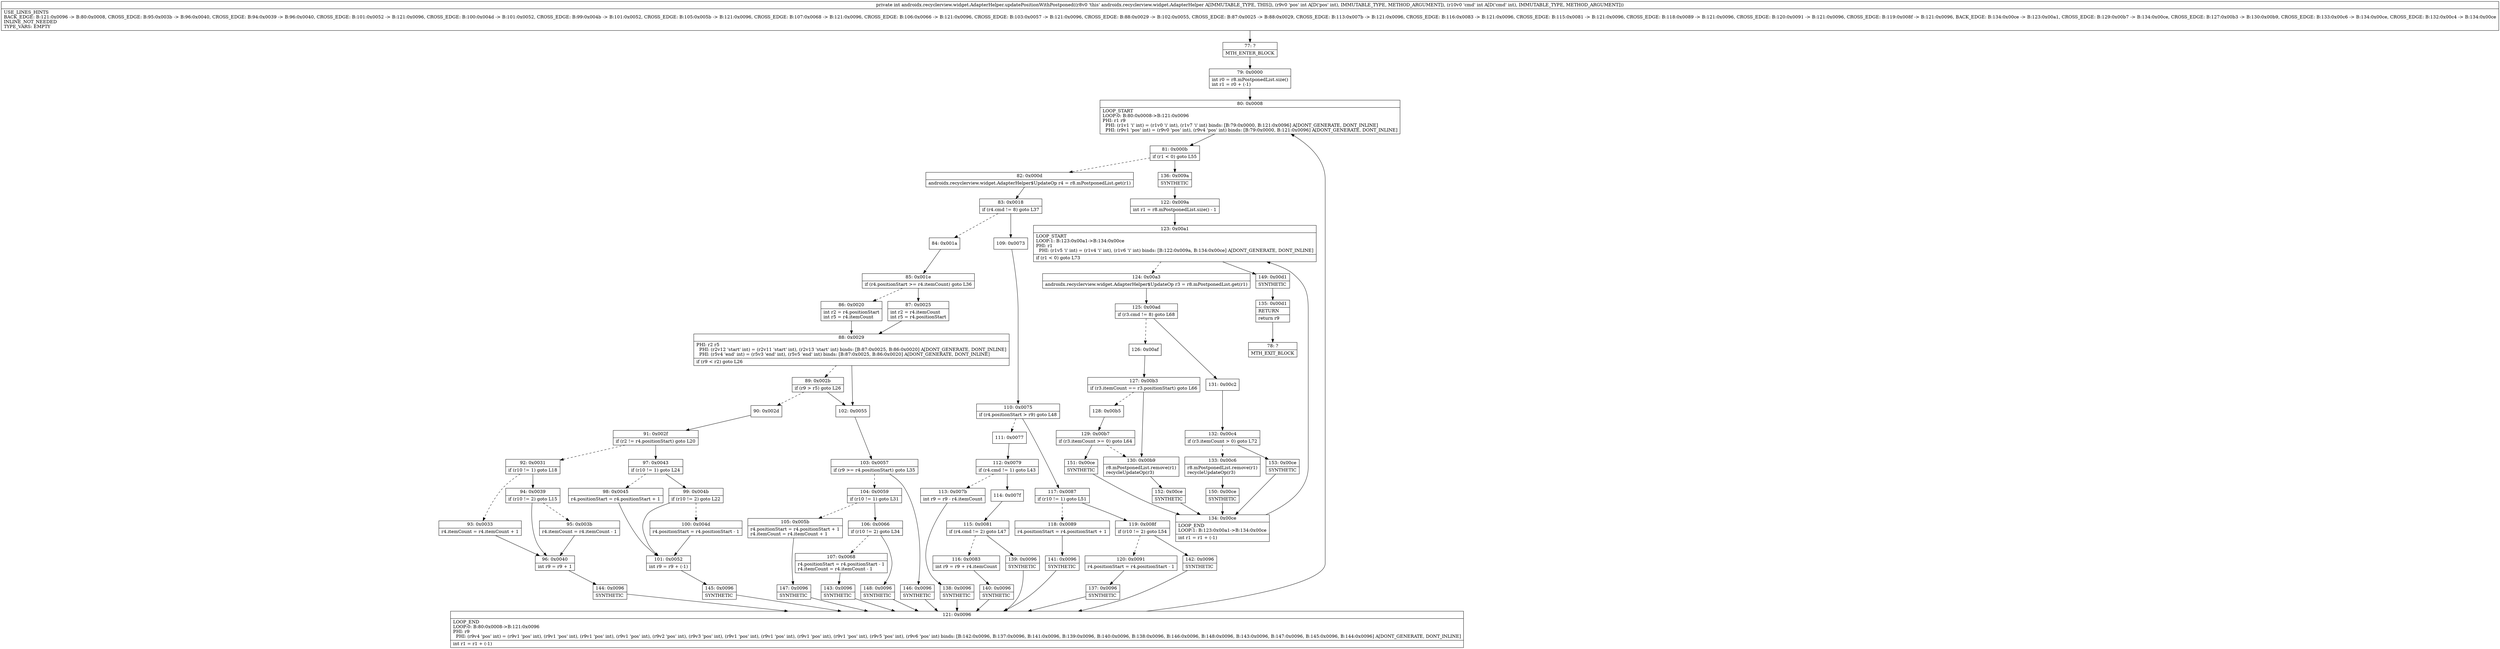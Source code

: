 digraph "CFG forandroidx.recyclerview.widget.AdapterHelper.updatePositionWithPostponed(II)I" {
Node_77 [shape=record,label="{77\:\ ?|MTH_ENTER_BLOCK\l}"];
Node_79 [shape=record,label="{79\:\ 0x0000|int r0 = r8.mPostponedList.size()\lint r1 = r0 + (\-1)\l}"];
Node_80 [shape=record,label="{80\:\ 0x0008|LOOP_START\lLOOP:0: B:80:0x0008\-\>B:121:0x0096\lPHI: r1 r9 \l  PHI: (r1v1 'i' int) = (r1v0 'i' int), (r1v7 'i' int) binds: [B:79:0x0000, B:121:0x0096] A[DONT_GENERATE, DONT_INLINE]\l  PHI: (r9v1 'pos' int) = (r9v0 'pos' int), (r9v4 'pos' int) binds: [B:79:0x0000, B:121:0x0096] A[DONT_GENERATE, DONT_INLINE]\l}"];
Node_81 [shape=record,label="{81\:\ 0x000b|if (r1 \< 0) goto L55\l}"];
Node_82 [shape=record,label="{82\:\ 0x000d|androidx.recyclerview.widget.AdapterHelper$UpdateOp r4 = r8.mPostponedList.get(r1)\l}"];
Node_83 [shape=record,label="{83\:\ 0x0018|if (r4.cmd != 8) goto L37\l}"];
Node_84 [shape=record,label="{84\:\ 0x001a}"];
Node_85 [shape=record,label="{85\:\ 0x001e|if (r4.positionStart \>= r4.itemCount) goto L36\l}"];
Node_86 [shape=record,label="{86\:\ 0x0020|int r2 = r4.positionStart\lint r5 = r4.itemCount\l}"];
Node_88 [shape=record,label="{88\:\ 0x0029|PHI: r2 r5 \l  PHI: (r2v12 'start' int) = (r2v11 'start' int), (r2v13 'start' int) binds: [B:87:0x0025, B:86:0x0020] A[DONT_GENERATE, DONT_INLINE]\l  PHI: (r5v4 'end' int) = (r5v3 'end' int), (r5v5 'end' int) binds: [B:87:0x0025, B:86:0x0020] A[DONT_GENERATE, DONT_INLINE]\l|if (r9 \< r2) goto L26\l}"];
Node_89 [shape=record,label="{89\:\ 0x002b|if (r9 \> r5) goto L26\l}"];
Node_90 [shape=record,label="{90\:\ 0x002d}"];
Node_91 [shape=record,label="{91\:\ 0x002f|if (r2 != r4.positionStart) goto L20\l}"];
Node_92 [shape=record,label="{92\:\ 0x0031|if (r10 != 1) goto L18\l}"];
Node_93 [shape=record,label="{93\:\ 0x0033|r4.itemCount = r4.itemCount + 1\l}"];
Node_96 [shape=record,label="{96\:\ 0x0040|int r9 = r9 + 1\l}"];
Node_144 [shape=record,label="{144\:\ 0x0096|SYNTHETIC\l}"];
Node_121 [shape=record,label="{121\:\ 0x0096|LOOP_END\lLOOP:0: B:80:0x0008\-\>B:121:0x0096\lPHI: r9 \l  PHI: (r9v4 'pos' int) = (r9v1 'pos' int), (r9v1 'pos' int), (r9v1 'pos' int), (r9v1 'pos' int), (r9v2 'pos' int), (r9v3 'pos' int), (r9v1 'pos' int), (r9v1 'pos' int), (r9v1 'pos' int), (r9v1 'pos' int), (r9v5 'pos' int), (r9v6 'pos' int) binds: [B:142:0x0096, B:137:0x0096, B:141:0x0096, B:139:0x0096, B:140:0x0096, B:138:0x0096, B:146:0x0096, B:148:0x0096, B:143:0x0096, B:147:0x0096, B:145:0x0096, B:144:0x0096] A[DONT_GENERATE, DONT_INLINE]\l|int r1 = r1 + (\-1)\l}"];
Node_94 [shape=record,label="{94\:\ 0x0039|if (r10 != 2) goto L15\l}"];
Node_95 [shape=record,label="{95\:\ 0x003b|r4.itemCount = r4.itemCount \- 1\l}"];
Node_97 [shape=record,label="{97\:\ 0x0043|if (r10 != 1) goto L24\l}"];
Node_98 [shape=record,label="{98\:\ 0x0045|r4.positionStart = r4.positionStart + 1\l}"];
Node_101 [shape=record,label="{101\:\ 0x0052|int r9 = r9 + (\-1)\l}"];
Node_145 [shape=record,label="{145\:\ 0x0096|SYNTHETIC\l}"];
Node_99 [shape=record,label="{99\:\ 0x004b|if (r10 != 2) goto L22\l}"];
Node_100 [shape=record,label="{100\:\ 0x004d|r4.positionStart = r4.positionStart \- 1\l}"];
Node_102 [shape=record,label="{102\:\ 0x0055}"];
Node_103 [shape=record,label="{103\:\ 0x0057|if (r9 \>= r4.positionStart) goto L35\l}"];
Node_104 [shape=record,label="{104\:\ 0x0059|if (r10 != 1) goto L31\l}"];
Node_105 [shape=record,label="{105\:\ 0x005b|r4.positionStart = r4.positionStart + 1\lr4.itemCount = r4.itemCount + 1\l}"];
Node_147 [shape=record,label="{147\:\ 0x0096|SYNTHETIC\l}"];
Node_106 [shape=record,label="{106\:\ 0x0066|if (r10 != 2) goto L34\l}"];
Node_107 [shape=record,label="{107\:\ 0x0068|r4.positionStart = r4.positionStart \- 1\lr4.itemCount = r4.itemCount \- 1\l}"];
Node_143 [shape=record,label="{143\:\ 0x0096|SYNTHETIC\l}"];
Node_148 [shape=record,label="{148\:\ 0x0096|SYNTHETIC\l}"];
Node_146 [shape=record,label="{146\:\ 0x0096|SYNTHETIC\l}"];
Node_87 [shape=record,label="{87\:\ 0x0025|int r2 = r4.itemCount\lint r5 = r4.positionStart\l}"];
Node_109 [shape=record,label="{109\:\ 0x0073}"];
Node_110 [shape=record,label="{110\:\ 0x0075|if (r4.positionStart \> r9) goto L48\l}"];
Node_111 [shape=record,label="{111\:\ 0x0077}"];
Node_112 [shape=record,label="{112\:\ 0x0079|if (r4.cmd != 1) goto L43\l}"];
Node_113 [shape=record,label="{113\:\ 0x007b|int r9 = r9 \- r4.itemCount\l}"];
Node_138 [shape=record,label="{138\:\ 0x0096|SYNTHETIC\l}"];
Node_114 [shape=record,label="{114\:\ 0x007f}"];
Node_115 [shape=record,label="{115\:\ 0x0081|if (r4.cmd != 2) goto L47\l}"];
Node_116 [shape=record,label="{116\:\ 0x0083|int r9 = r9 + r4.itemCount\l}"];
Node_140 [shape=record,label="{140\:\ 0x0096|SYNTHETIC\l}"];
Node_139 [shape=record,label="{139\:\ 0x0096|SYNTHETIC\l}"];
Node_117 [shape=record,label="{117\:\ 0x0087|if (r10 != 1) goto L51\l}"];
Node_118 [shape=record,label="{118\:\ 0x0089|r4.positionStart = r4.positionStart + 1\l}"];
Node_141 [shape=record,label="{141\:\ 0x0096|SYNTHETIC\l}"];
Node_119 [shape=record,label="{119\:\ 0x008f|if (r10 != 2) goto L54\l}"];
Node_120 [shape=record,label="{120\:\ 0x0091|r4.positionStart = r4.positionStart \- 1\l}"];
Node_137 [shape=record,label="{137\:\ 0x0096|SYNTHETIC\l}"];
Node_142 [shape=record,label="{142\:\ 0x0096|SYNTHETIC\l}"];
Node_136 [shape=record,label="{136\:\ 0x009a|SYNTHETIC\l}"];
Node_122 [shape=record,label="{122\:\ 0x009a|int r1 = r8.mPostponedList.size() \- 1\l}"];
Node_123 [shape=record,label="{123\:\ 0x00a1|LOOP_START\lLOOP:1: B:123:0x00a1\-\>B:134:0x00ce\lPHI: r1 \l  PHI: (r1v5 'i' int) = (r1v4 'i' int), (r1v6 'i' int) binds: [B:122:0x009a, B:134:0x00ce] A[DONT_GENERATE, DONT_INLINE]\l|if (r1 \< 0) goto L73\l}"];
Node_124 [shape=record,label="{124\:\ 0x00a3|androidx.recyclerview.widget.AdapterHelper$UpdateOp r3 = r8.mPostponedList.get(r1)\l}"];
Node_125 [shape=record,label="{125\:\ 0x00ad|if (r3.cmd != 8) goto L68\l}"];
Node_126 [shape=record,label="{126\:\ 0x00af}"];
Node_127 [shape=record,label="{127\:\ 0x00b3|if (r3.itemCount == r3.positionStart) goto L66\l}"];
Node_128 [shape=record,label="{128\:\ 0x00b5}"];
Node_129 [shape=record,label="{129\:\ 0x00b7|if (r3.itemCount \>= 0) goto L64\l}"];
Node_151 [shape=record,label="{151\:\ 0x00ce|SYNTHETIC\l}"];
Node_134 [shape=record,label="{134\:\ 0x00ce|LOOP_END\lLOOP:1: B:123:0x00a1\-\>B:134:0x00ce\l|int r1 = r1 + (\-1)\l}"];
Node_130 [shape=record,label="{130\:\ 0x00b9|r8.mPostponedList.remove(r1)\lrecycleUpdateOp(r3)\l}"];
Node_152 [shape=record,label="{152\:\ 0x00ce|SYNTHETIC\l}"];
Node_131 [shape=record,label="{131\:\ 0x00c2}"];
Node_132 [shape=record,label="{132\:\ 0x00c4|if (r3.itemCount \> 0) goto L72\l}"];
Node_133 [shape=record,label="{133\:\ 0x00c6|r8.mPostponedList.remove(r1)\lrecycleUpdateOp(r3)\l}"];
Node_150 [shape=record,label="{150\:\ 0x00ce|SYNTHETIC\l}"];
Node_153 [shape=record,label="{153\:\ 0x00ce|SYNTHETIC\l}"];
Node_149 [shape=record,label="{149\:\ 0x00d1|SYNTHETIC\l}"];
Node_135 [shape=record,label="{135\:\ 0x00d1|RETURN\l|return r9\l}"];
Node_78 [shape=record,label="{78\:\ ?|MTH_EXIT_BLOCK\l}"];
MethodNode[shape=record,label="{private int androidx.recyclerview.widget.AdapterHelper.updatePositionWithPostponed((r8v0 'this' androidx.recyclerview.widget.AdapterHelper A[IMMUTABLE_TYPE, THIS]), (r9v0 'pos' int A[D('pos' int), IMMUTABLE_TYPE, METHOD_ARGUMENT]), (r10v0 'cmd' int A[D('cmd' int), IMMUTABLE_TYPE, METHOD_ARGUMENT]))  | USE_LINES_HINTS\lBACK_EDGE: B:121:0x0096 \-\> B:80:0x0008, CROSS_EDGE: B:95:0x003b \-\> B:96:0x0040, CROSS_EDGE: B:94:0x0039 \-\> B:96:0x0040, CROSS_EDGE: B:101:0x0052 \-\> B:121:0x0096, CROSS_EDGE: B:100:0x004d \-\> B:101:0x0052, CROSS_EDGE: B:99:0x004b \-\> B:101:0x0052, CROSS_EDGE: B:105:0x005b \-\> B:121:0x0096, CROSS_EDGE: B:107:0x0068 \-\> B:121:0x0096, CROSS_EDGE: B:106:0x0066 \-\> B:121:0x0096, CROSS_EDGE: B:103:0x0057 \-\> B:121:0x0096, CROSS_EDGE: B:88:0x0029 \-\> B:102:0x0055, CROSS_EDGE: B:87:0x0025 \-\> B:88:0x0029, CROSS_EDGE: B:113:0x007b \-\> B:121:0x0096, CROSS_EDGE: B:116:0x0083 \-\> B:121:0x0096, CROSS_EDGE: B:115:0x0081 \-\> B:121:0x0096, CROSS_EDGE: B:118:0x0089 \-\> B:121:0x0096, CROSS_EDGE: B:120:0x0091 \-\> B:121:0x0096, CROSS_EDGE: B:119:0x008f \-\> B:121:0x0096, BACK_EDGE: B:134:0x00ce \-\> B:123:0x00a1, CROSS_EDGE: B:129:0x00b7 \-\> B:134:0x00ce, CROSS_EDGE: B:127:0x00b3 \-\> B:130:0x00b9, CROSS_EDGE: B:133:0x00c6 \-\> B:134:0x00ce, CROSS_EDGE: B:132:0x00c4 \-\> B:134:0x00ce\lINLINE_NOT_NEEDED\lTYPE_VARS: EMPTY\l}"];
MethodNode -> Node_77;Node_77 -> Node_79;
Node_79 -> Node_80;
Node_80 -> Node_81;
Node_81 -> Node_82[style=dashed];
Node_81 -> Node_136;
Node_82 -> Node_83;
Node_83 -> Node_84[style=dashed];
Node_83 -> Node_109;
Node_84 -> Node_85;
Node_85 -> Node_86[style=dashed];
Node_85 -> Node_87;
Node_86 -> Node_88;
Node_88 -> Node_89[style=dashed];
Node_88 -> Node_102;
Node_89 -> Node_90[style=dashed];
Node_89 -> Node_102;
Node_90 -> Node_91;
Node_91 -> Node_92[style=dashed];
Node_91 -> Node_97;
Node_92 -> Node_93[style=dashed];
Node_92 -> Node_94;
Node_93 -> Node_96;
Node_96 -> Node_144;
Node_144 -> Node_121;
Node_121 -> Node_80;
Node_94 -> Node_95[style=dashed];
Node_94 -> Node_96;
Node_95 -> Node_96;
Node_97 -> Node_98[style=dashed];
Node_97 -> Node_99;
Node_98 -> Node_101;
Node_101 -> Node_145;
Node_145 -> Node_121;
Node_99 -> Node_100[style=dashed];
Node_99 -> Node_101;
Node_100 -> Node_101;
Node_102 -> Node_103;
Node_103 -> Node_104[style=dashed];
Node_103 -> Node_146;
Node_104 -> Node_105[style=dashed];
Node_104 -> Node_106;
Node_105 -> Node_147;
Node_147 -> Node_121;
Node_106 -> Node_107[style=dashed];
Node_106 -> Node_148;
Node_107 -> Node_143;
Node_143 -> Node_121;
Node_148 -> Node_121;
Node_146 -> Node_121;
Node_87 -> Node_88;
Node_109 -> Node_110;
Node_110 -> Node_111[style=dashed];
Node_110 -> Node_117;
Node_111 -> Node_112;
Node_112 -> Node_113[style=dashed];
Node_112 -> Node_114;
Node_113 -> Node_138;
Node_138 -> Node_121;
Node_114 -> Node_115;
Node_115 -> Node_116[style=dashed];
Node_115 -> Node_139;
Node_116 -> Node_140;
Node_140 -> Node_121;
Node_139 -> Node_121;
Node_117 -> Node_118[style=dashed];
Node_117 -> Node_119;
Node_118 -> Node_141;
Node_141 -> Node_121;
Node_119 -> Node_120[style=dashed];
Node_119 -> Node_142;
Node_120 -> Node_137;
Node_137 -> Node_121;
Node_142 -> Node_121;
Node_136 -> Node_122;
Node_122 -> Node_123;
Node_123 -> Node_124[style=dashed];
Node_123 -> Node_149;
Node_124 -> Node_125;
Node_125 -> Node_126[style=dashed];
Node_125 -> Node_131;
Node_126 -> Node_127;
Node_127 -> Node_128[style=dashed];
Node_127 -> Node_130;
Node_128 -> Node_129;
Node_129 -> Node_130[style=dashed];
Node_129 -> Node_151;
Node_151 -> Node_134;
Node_134 -> Node_123;
Node_130 -> Node_152;
Node_152 -> Node_134;
Node_131 -> Node_132;
Node_132 -> Node_133[style=dashed];
Node_132 -> Node_153;
Node_133 -> Node_150;
Node_150 -> Node_134;
Node_153 -> Node_134;
Node_149 -> Node_135;
Node_135 -> Node_78;
}

